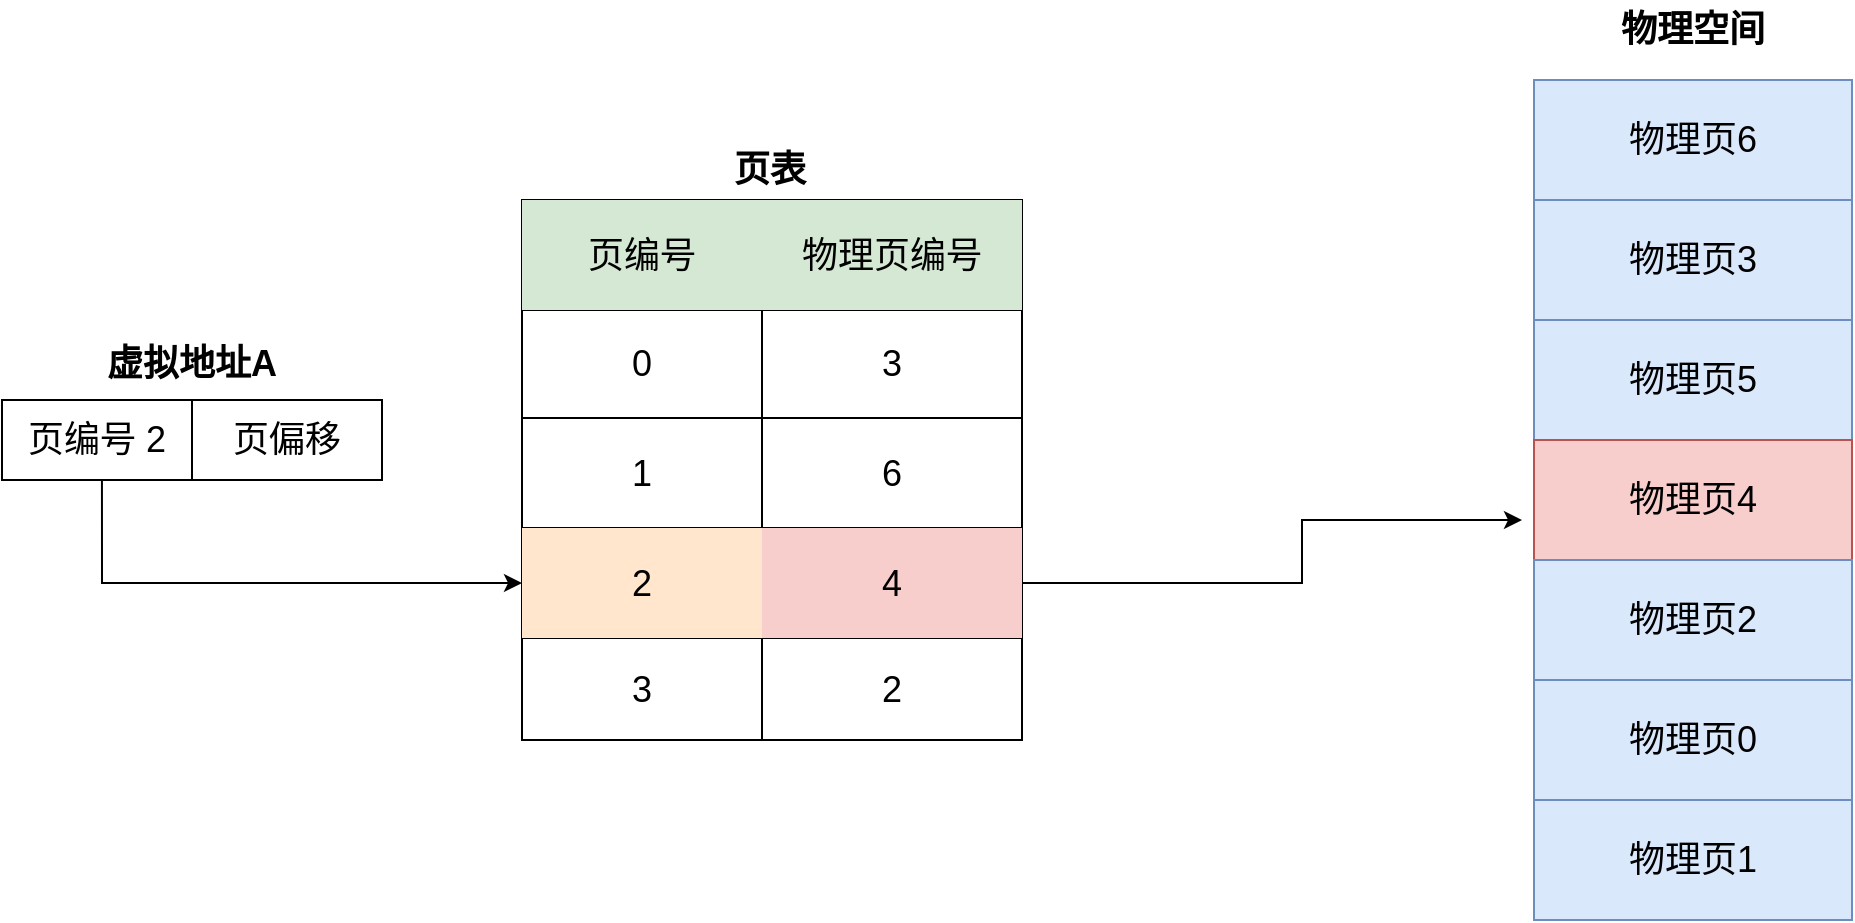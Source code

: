 <mxfile version="21.6.6" type="github">
  <diagram name="第 1 页" id="BTsdWNPQqWcm-0YrjVG-">
    <mxGraphModel dx="880" dy="446" grid="1" gridSize="10" guides="1" tooltips="1" connect="1" arrows="1" fold="1" page="1" pageScale="1" pageWidth="827" pageHeight="1169" math="0" shadow="0">
      <root>
        <mxCell id="0" />
        <mxCell id="1" parent="0" />
        <mxCell id="EJvOCMn2fVkZCT1Ls7Yq-1" value="" style="shape=table;startSize=0;container=1;collapsible=0;childLayout=tableLayout;fontSize=18;" vertex="1" parent="1">
          <mxGeometry x="290" y="160" width="250" height="270" as="geometry" />
        </mxCell>
        <mxCell id="EJvOCMn2fVkZCT1Ls7Yq-2" value="" style="shape=tableRow;horizontal=0;startSize=0;swimlaneHead=0;swimlaneBody=0;strokeColor=inherit;top=0;left=0;bottom=0;right=0;collapsible=0;dropTarget=0;fillColor=none;points=[[0,0.5],[1,0.5]];portConstraint=eastwest;fontSize=18;" vertex="1" parent="EJvOCMn2fVkZCT1Ls7Yq-1">
          <mxGeometry width="250" height="55" as="geometry" />
        </mxCell>
        <mxCell id="EJvOCMn2fVkZCT1Ls7Yq-3" value="页编号" style="shape=partialRectangle;html=1;whiteSpace=wrap;connectable=0;strokeColor=#82b366;overflow=hidden;fillColor=#d5e8d4;top=0;left=0;bottom=0;right=0;pointerEvents=1;fontSize=18;" vertex="1" parent="EJvOCMn2fVkZCT1Ls7Yq-2">
          <mxGeometry width="120" height="55" as="geometry">
            <mxRectangle width="120" height="55" as="alternateBounds" />
          </mxGeometry>
        </mxCell>
        <mxCell id="EJvOCMn2fVkZCT1Ls7Yq-4" value="物理页编号" style="shape=partialRectangle;html=1;whiteSpace=wrap;connectable=0;strokeColor=#82b366;overflow=hidden;fillColor=#d5e8d4;top=0;left=0;bottom=0;right=0;pointerEvents=1;fontSize=18;" vertex="1" parent="EJvOCMn2fVkZCT1Ls7Yq-2">
          <mxGeometry x="120" width="130" height="55" as="geometry">
            <mxRectangle width="130" height="55" as="alternateBounds" />
          </mxGeometry>
        </mxCell>
        <mxCell id="EJvOCMn2fVkZCT1Ls7Yq-6" value="" style="shape=tableRow;horizontal=0;startSize=0;swimlaneHead=0;swimlaneBody=0;strokeColor=inherit;top=0;left=0;bottom=0;right=0;collapsible=0;dropTarget=0;fillColor=none;points=[[0,0.5],[1,0.5]];portConstraint=eastwest;fontSize=18;" vertex="1" parent="EJvOCMn2fVkZCT1Ls7Yq-1">
          <mxGeometry y="55" width="250" height="54" as="geometry" />
        </mxCell>
        <mxCell id="EJvOCMn2fVkZCT1Ls7Yq-7" value="0" style="shape=partialRectangle;html=1;whiteSpace=wrap;connectable=0;strokeColor=inherit;overflow=hidden;fillColor=none;top=0;left=0;bottom=0;right=0;pointerEvents=1;fontSize=18;" vertex="1" parent="EJvOCMn2fVkZCT1Ls7Yq-6">
          <mxGeometry width="120" height="54" as="geometry">
            <mxRectangle width="120" height="54" as="alternateBounds" />
          </mxGeometry>
        </mxCell>
        <mxCell id="EJvOCMn2fVkZCT1Ls7Yq-8" value="3" style="shape=partialRectangle;html=1;whiteSpace=wrap;connectable=0;strokeColor=inherit;overflow=hidden;fillColor=none;top=0;left=0;bottom=0;right=0;pointerEvents=1;fontSize=18;" vertex="1" parent="EJvOCMn2fVkZCT1Ls7Yq-6">
          <mxGeometry x="120" width="130" height="54" as="geometry">
            <mxRectangle width="130" height="54" as="alternateBounds" />
          </mxGeometry>
        </mxCell>
        <mxCell id="EJvOCMn2fVkZCT1Ls7Yq-10" value="" style="shape=tableRow;horizontal=0;startSize=0;swimlaneHead=0;swimlaneBody=0;strokeColor=inherit;top=0;left=0;bottom=0;right=0;collapsible=0;dropTarget=0;fillColor=none;points=[[0,0.5],[1,0.5]];portConstraint=eastwest;fontSize=18;" vertex="1" parent="EJvOCMn2fVkZCT1Ls7Yq-1">
          <mxGeometry y="109" width="250" height="55" as="geometry" />
        </mxCell>
        <mxCell id="EJvOCMn2fVkZCT1Ls7Yq-11" value="1" style="shape=partialRectangle;html=1;whiteSpace=wrap;connectable=0;strokeColor=inherit;overflow=hidden;fillColor=none;top=0;left=0;bottom=0;right=0;pointerEvents=1;fontSize=18;" vertex="1" parent="EJvOCMn2fVkZCT1Ls7Yq-10">
          <mxGeometry width="120" height="55" as="geometry">
            <mxRectangle width="120" height="55" as="alternateBounds" />
          </mxGeometry>
        </mxCell>
        <mxCell id="EJvOCMn2fVkZCT1Ls7Yq-12" value="6" style="shape=partialRectangle;html=1;whiteSpace=wrap;connectable=0;strokeColor=inherit;overflow=hidden;fillColor=none;top=0;left=0;bottom=0;right=0;pointerEvents=1;fontSize=18;" vertex="1" parent="EJvOCMn2fVkZCT1Ls7Yq-10">
          <mxGeometry x="120" width="130" height="55" as="geometry">
            <mxRectangle width="130" height="55" as="alternateBounds" />
          </mxGeometry>
        </mxCell>
        <mxCell id="EJvOCMn2fVkZCT1Ls7Yq-14" style="shape=tableRow;horizontal=0;startSize=0;swimlaneHead=0;swimlaneBody=0;strokeColor=inherit;top=0;left=0;bottom=0;right=0;collapsible=0;dropTarget=0;fillColor=none;points=[[0,0.5],[1,0.5]];portConstraint=eastwest;fontSize=18;" vertex="1" parent="EJvOCMn2fVkZCT1Ls7Yq-1">
          <mxGeometry y="164" width="250" height="55" as="geometry" />
        </mxCell>
        <mxCell id="EJvOCMn2fVkZCT1Ls7Yq-15" value="2" style="shape=partialRectangle;html=1;whiteSpace=wrap;connectable=0;strokeColor=#d79b00;overflow=hidden;fillColor=#ffe6cc;top=0;left=0;bottom=0;right=0;pointerEvents=1;fontSize=18;" vertex="1" parent="EJvOCMn2fVkZCT1Ls7Yq-14">
          <mxGeometry width="120" height="55" as="geometry">
            <mxRectangle width="120" height="55" as="alternateBounds" />
          </mxGeometry>
        </mxCell>
        <mxCell id="EJvOCMn2fVkZCT1Ls7Yq-16" value="4" style="shape=partialRectangle;html=1;whiteSpace=wrap;connectable=0;strokeColor=#b85450;overflow=hidden;fillColor=#f8cecc;top=0;left=0;bottom=0;right=0;pointerEvents=1;fontSize=18;" vertex="1" parent="EJvOCMn2fVkZCT1Ls7Yq-14">
          <mxGeometry x="120" width="130" height="55" as="geometry">
            <mxRectangle width="130" height="55" as="alternateBounds" />
          </mxGeometry>
        </mxCell>
        <mxCell id="EJvOCMn2fVkZCT1Ls7Yq-18" style="shape=tableRow;horizontal=0;startSize=0;swimlaneHead=0;swimlaneBody=0;strokeColor=inherit;top=0;left=0;bottom=0;right=0;collapsible=0;dropTarget=0;fillColor=none;points=[[0,0.5],[1,0.5]];portConstraint=eastwest;fontSize=18;" vertex="1" parent="EJvOCMn2fVkZCT1Ls7Yq-1">
          <mxGeometry y="219" width="250" height="51" as="geometry" />
        </mxCell>
        <mxCell id="EJvOCMn2fVkZCT1Ls7Yq-19" value="3" style="shape=partialRectangle;html=1;whiteSpace=wrap;connectable=0;strokeColor=inherit;overflow=hidden;fillColor=none;top=0;left=0;bottom=0;right=0;pointerEvents=1;fontSize=18;" vertex="1" parent="EJvOCMn2fVkZCT1Ls7Yq-18">
          <mxGeometry width="120" height="51" as="geometry">
            <mxRectangle width="120" height="51" as="alternateBounds" />
          </mxGeometry>
        </mxCell>
        <mxCell id="EJvOCMn2fVkZCT1Ls7Yq-20" value="2" style="shape=partialRectangle;html=1;whiteSpace=wrap;connectable=0;strokeColor=inherit;overflow=hidden;fillColor=none;top=0;left=0;bottom=0;right=0;pointerEvents=1;fontSize=18;" vertex="1" parent="EJvOCMn2fVkZCT1Ls7Yq-18">
          <mxGeometry x="120" width="130" height="51" as="geometry">
            <mxRectangle width="130" height="51" as="alternateBounds" />
          </mxGeometry>
        </mxCell>
        <mxCell id="EJvOCMn2fVkZCT1Ls7Yq-22" value="" style="shape=table;startSize=0;container=1;collapsible=0;childLayout=tableLayout;fontSize=18;" vertex="1" parent="1">
          <mxGeometry x="30" y="260" width="190" height="40" as="geometry" />
        </mxCell>
        <mxCell id="EJvOCMn2fVkZCT1Ls7Yq-23" value="" style="shape=tableRow;horizontal=0;startSize=0;swimlaneHead=0;swimlaneBody=0;strokeColor=inherit;top=0;left=0;bottom=0;right=0;collapsible=0;dropTarget=0;fillColor=none;points=[[0,0.5],[1,0.5]];portConstraint=eastwest;fontSize=18;" vertex="1" parent="EJvOCMn2fVkZCT1Ls7Yq-22">
          <mxGeometry width="190" height="40" as="geometry" />
        </mxCell>
        <mxCell id="EJvOCMn2fVkZCT1Ls7Yq-24" value="页编号 2" style="shape=partialRectangle;html=1;whiteSpace=wrap;connectable=0;strokeColor=inherit;overflow=hidden;fillColor=none;top=0;left=0;bottom=0;right=0;pointerEvents=1;fontSize=18;" vertex="1" parent="EJvOCMn2fVkZCT1Ls7Yq-23">
          <mxGeometry width="95" height="40" as="geometry">
            <mxRectangle width="95" height="40" as="alternateBounds" />
          </mxGeometry>
        </mxCell>
        <mxCell id="EJvOCMn2fVkZCT1Ls7Yq-25" value="页偏移" style="shape=partialRectangle;html=1;whiteSpace=wrap;connectable=0;strokeColor=inherit;overflow=hidden;fillColor=none;top=0;left=0;bottom=0;right=0;pointerEvents=1;fontSize=18;" vertex="1" parent="EJvOCMn2fVkZCT1Ls7Yq-23">
          <mxGeometry x="95" width="95" height="40" as="geometry">
            <mxRectangle width="95" height="40" as="alternateBounds" />
          </mxGeometry>
        </mxCell>
        <mxCell id="EJvOCMn2fVkZCT1Ls7Yq-26" value="虚拟地址A" style="text;html=1;strokeColor=none;fillColor=none;align=center;verticalAlign=middle;whiteSpace=wrap;rounded=0;fontSize=18;fontStyle=1" vertex="1" parent="1">
          <mxGeometry x="60" y="227" width="130" height="30" as="geometry" />
        </mxCell>
        <mxCell id="EJvOCMn2fVkZCT1Ls7Yq-27" value="页表" style="text;html=1;strokeColor=none;fillColor=none;align=center;verticalAlign=middle;whiteSpace=wrap;rounded=0;fontSize=18;fontStyle=1" vertex="1" parent="1">
          <mxGeometry x="384" y="130" width="60" height="30" as="geometry" />
        </mxCell>
        <mxCell id="EJvOCMn2fVkZCT1Ls7Yq-41" value="" style="endArrow=classic;html=1;rounded=0;edgeStyle=orthogonalEdgeStyle;entryX=0;entryY=0.5;entryDx=0;entryDy=0;exitX=0.263;exitY=1;exitDx=0;exitDy=0;exitPerimeter=0;fontSize=18;" edge="1" parent="1" source="EJvOCMn2fVkZCT1Ls7Yq-23" target="EJvOCMn2fVkZCT1Ls7Yq-14">
          <mxGeometry width="50" height="50" relative="1" as="geometry">
            <mxPoint x="90" y="310" as="sourcePoint" />
            <mxPoint x="480" y="260" as="targetPoint" />
          </mxGeometry>
        </mxCell>
        <mxCell id="EJvOCMn2fVkZCT1Ls7Yq-42" value="" style="endArrow=classic;html=1;rounded=0;exitX=1;exitY=0.5;exitDx=0;exitDy=0;edgeStyle=orthogonalEdgeStyle;fontSize=18;" edge="1" parent="1" source="EJvOCMn2fVkZCT1Ls7Yq-14">
          <mxGeometry width="50" height="50" relative="1" as="geometry">
            <mxPoint x="150" y="490" as="sourcePoint" />
            <mxPoint x="790" y="320" as="targetPoint" />
            <Array as="points">
              <mxPoint x="680" y="352" />
              <mxPoint x="680" y="320" />
            </Array>
          </mxGeometry>
        </mxCell>
        <mxCell id="EJvOCMn2fVkZCT1Ls7Yq-45" value="物理空间" style="text;html=1;strokeColor=none;fillColor=none;align=center;verticalAlign=middle;whiteSpace=wrap;rounded=0;fontSize=18;fontStyle=1" vertex="1" parent="1">
          <mxGeometry x="829" y="60" width="93" height="30" as="geometry" />
        </mxCell>
        <mxCell id="EJvOCMn2fVkZCT1Ls7Yq-47" value="物理页6" style="rounded=0;whiteSpace=wrap;html=1;fontSize=18;fillColor=#dae8fc;strokeColor=#6c8ebf;" vertex="1" parent="1">
          <mxGeometry x="796" y="100" width="159" height="60" as="geometry" />
        </mxCell>
        <mxCell id="EJvOCMn2fVkZCT1Ls7Yq-48" value="物理页3" style="rounded=0;whiteSpace=wrap;html=1;fontSize=18;fillColor=#dae8fc;strokeColor=#6c8ebf;" vertex="1" parent="1">
          <mxGeometry x="796" y="160" width="159" height="60" as="geometry" />
        </mxCell>
        <mxCell id="EJvOCMn2fVkZCT1Ls7Yq-53" value="物理页5" style="rounded=0;whiteSpace=wrap;html=1;fontSize=18;fillColor=#dae8fc;strokeColor=#6c8ebf;" vertex="1" parent="1">
          <mxGeometry x="796" y="220" width="159" height="60" as="geometry" />
        </mxCell>
        <mxCell id="EJvOCMn2fVkZCT1Ls7Yq-54" value="物理页4" style="rounded=0;whiteSpace=wrap;html=1;fontSize=18;fillColor=#f8cecc;strokeColor=#b85450;" vertex="1" parent="1">
          <mxGeometry x="796" y="280" width="159" height="60" as="geometry" />
        </mxCell>
        <mxCell id="EJvOCMn2fVkZCT1Ls7Yq-55" value="物理页2" style="rounded=0;whiteSpace=wrap;html=1;fontSize=18;fillColor=#dae8fc;strokeColor=#6c8ebf;" vertex="1" parent="1">
          <mxGeometry x="796" y="340" width="159" height="60" as="geometry" />
        </mxCell>
        <mxCell id="EJvOCMn2fVkZCT1Ls7Yq-56" value="物理页0" style="rounded=0;whiteSpace=wrap;html=1;fontSize=18;fillColor=#dae8fc;strokeColor=#6c8ebf;" vertex="1" parent="1">
          <mxGeometry x="796" y="400" width="159" height="60" as="geometry" />
        </mxCell>
        <mxCell id="EJvOCMn2fVkZCT1Ls7Yq-57" value="物理页1" style="rounded=0;whiteSpace=wrap;html=1;fontSize=18;fillColor=#dae8fc;strokeColor=#6c8ebf;" vertex="1" parent="1">
          <mxGeometry x="796" y="460" width="159" height="60" as="geometry" />
        </mxCell>
      </root>
    </mxGraphModel>
  </diagram>
</mxfile>
